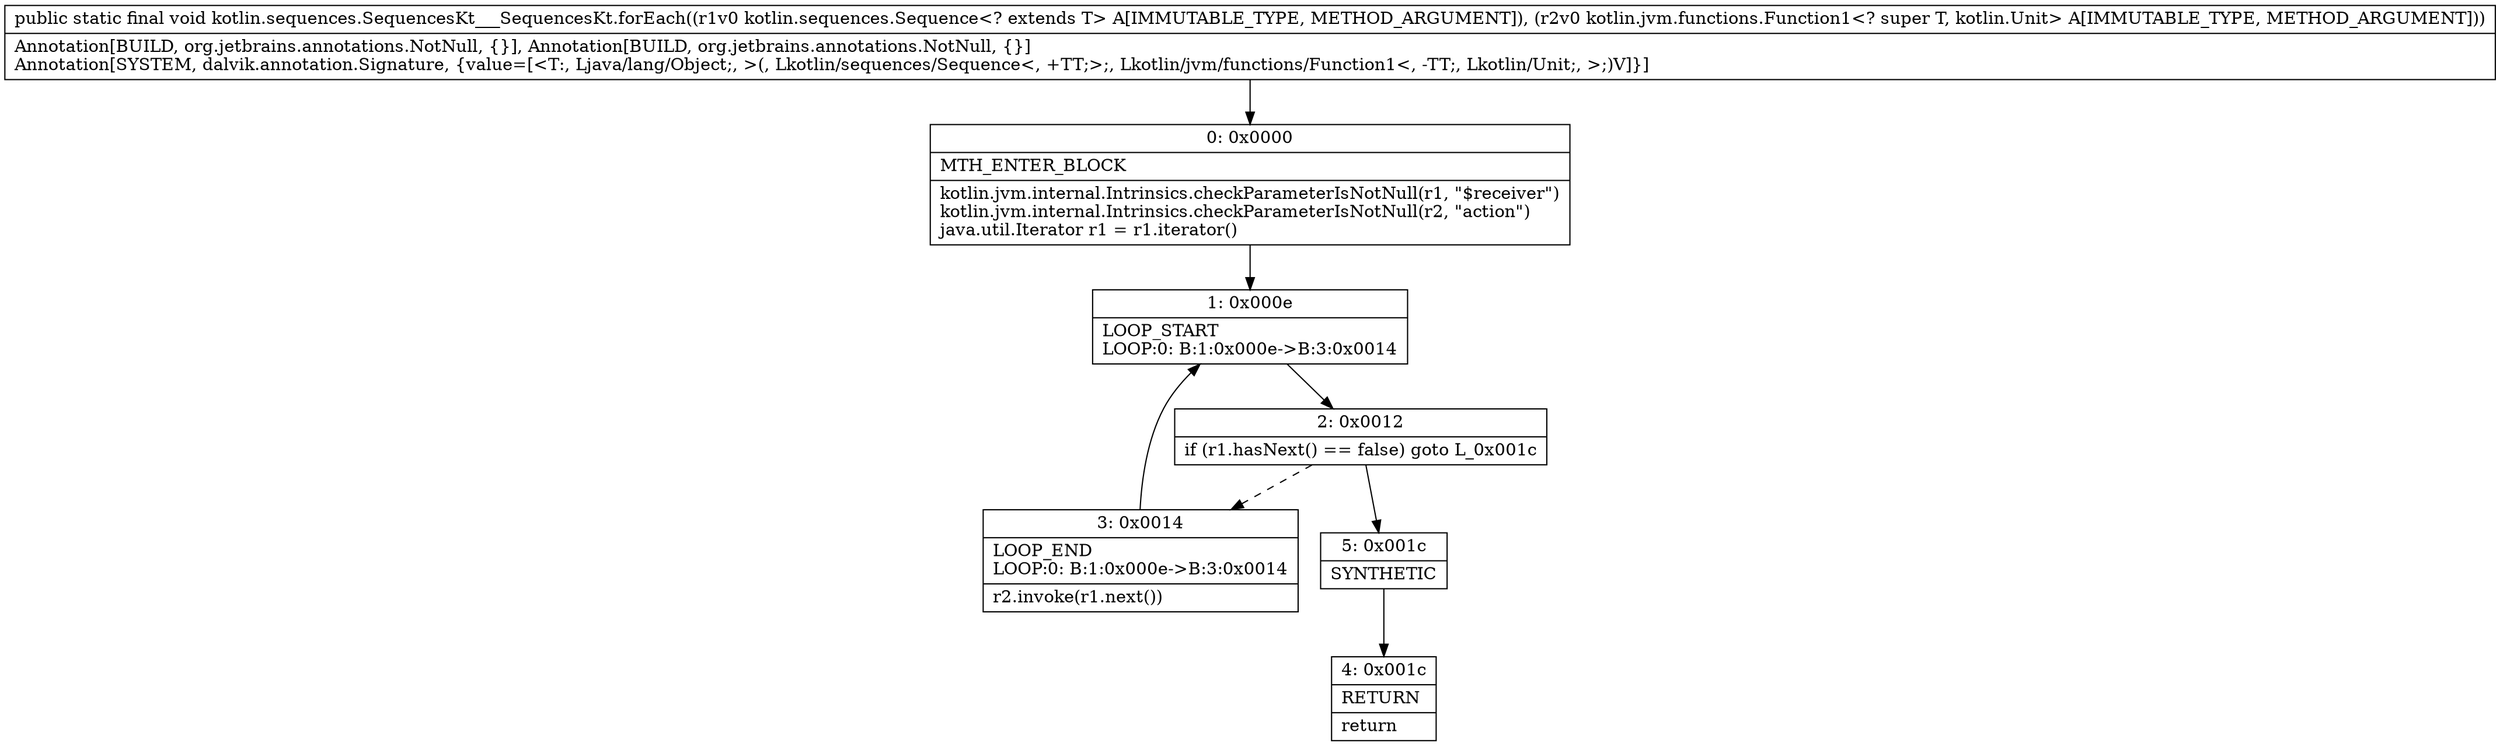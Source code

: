 digraph "CFG forkotlin.sequences.SequencesKt___SequencesKt.forEach(Lkotlin\/sequences\/Sequence;Lkotlin\/jvm\/functions\/Function1;)V" {
Node_0 [shape=record,label="{0\:\ 0x0000|MTH_ENTER_BLOCK\l|kotlin.jvm.internal.Intrinsics.checkParameterIsNotNull(r1, \"$receiver\")\lkotlin.jvm.internal.Intrinsics.checkParameterIsNotNull(r2, \"action\")\ljava.util.Iterator r1 = r1.iterator()\l}"];
Node_1 [shape=record,label="{1\:\ 0x000e|LOOP_START\lLOOP:0: B:1:0x000e\-\>B:3:0x0014\l}"];
Node_2 [shape=record,label="{2\:\ 0x0012|if (r1.hasNext() == false) goto L_0x001c\l}"];
Node_3 [shape=record,label="{3\:\ 0x0014|LOOP_END\lLOOP:0: B:1:0x000e\-\>B:3:0x0014\l|r2.invoke(r1.next())\l}"];
Node_4 [shape=record,label="{4\:\ 0x001c|RETURN\l|return\l}"];
Node_5 [shape=record,label="{5\:\ 0x001c|SYNTHETIC\l}"];
MethodNode[shape=record,label="{public static final void kotlin.sequences.SequencesKt___SequencesKt.forEach((r1v0 kotlin.sequences.Sequence\<? extends T\> A[IMMUTABLE_TYPE, METHOD_ARGUMENT]), (r2v0 kotlin.jvm.functions.Function1\<? super T, kotlin.Unit\> A[IMMUTABLE_TYPE, METHOD_ARGUMENT]))  | Annotation[BUILD, org.jetbrains.annotations.NotNull, \{\}], Annotation[BUILD, org.jetbrains.annotations.NotNull, \{\}]\lAnnotation[SYSTEM, dalvik.annotation.Signature, \{value=[\<T:, Ljava\/lang\/Object;, \>(, Lkotlin\/sequences\/Sequence\<, +TT;\>;, Lkotlin\/jvm\/functions\/Function1\<, \-TT;, Lkotlin\/Unit;, \>;)V]\}]\l}"];
MethodNode -> Node_0;
Node_0 -> Node_1;
Node_1 -> Node_2;
Node_2 -> Node_3[style=dashed];
Node_2 -> Node_5;
Node_3 -> Node_1;
Node_5 -> Node_4;
}

